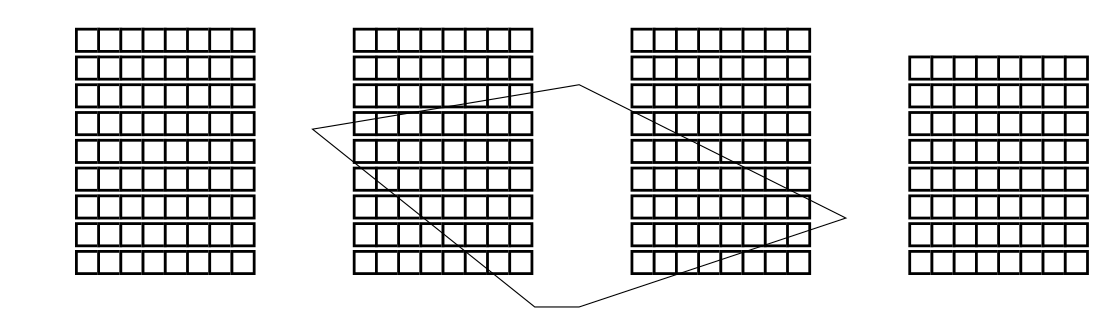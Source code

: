 <?xml version="1.0"?>
<!DOCTYPE ipe SYSTEM "ipe.dtd">
<ipe version="70005" creator="Ipe 7.1.4">
<info created="D:20160408171932" modified="D:20160408171932"/>
<ipestyle>
<opacity name="10%" value="0.1"/>
<opacity name="20%" value="0.2"/>
<opacity name="30%" value="0.3"/>
<opacity name="40%" value="0.4"/>
<opacity name="50%" value="0.5"/>
<opacity name="60%" value="0.6"/>
<opacity name="70%" value="0.7"/>
<opacity name="80%" value="0.8"/>
<opacity name="90%" value="0.9"/>
<layout paper="400 110" origin="0 0" frame="400 110" crop="no"/>
<pathstyle cap="0" join="0" fillrule="wind"/>
</ipestyle>
<page>
<layer name="beta"/>
<layer name="alpha"/>
<view layers="beta alpha" active="beta"/>
<view layers="beta alpha" active="beta"/>
<group layer="alpha" matrix="1 0 0 -1 0 110">
<path stroke="1" fill="1" pen="1">
0 0 m
400 0 l
400 110 l
0 110 l
h
</path>
<path stroke="1" fill="1" pen="1">
27 10 m
35 10 l
35 18 l
27 18 l
h
</path>
<path stroke="0" pen="1">
27 10 m
35 10 l
35 18 l
27 18 l
h
</path>
<path stroke="1" fill="1" pen="1">
35 10 m
43 10 l
43 18 l
35 18 l
h
</path>
<path stroke="0" pen="1">
35 10 m
43 10 l
43 18 l
35 18 l
h
</path>
<path stroke="1" fill="1" pen="1">
43 10 m
51 10 l
51 18 l
43 18 l
h
</path>
<path stroke="0" pen="1">
43 10 m
51 10 l
51 18 l
43 18 l
h
</path>
<path stroke="1" fill="1" pen="1">
51 10 m
59 10 l
59 18 l
51 18 l
h
</path>
<path stroke="0" pen="1">
51 10 m
59 10 l
59 18 l
51 18 l
h
</path>
<path stroke="1" fill="1" pen="1">
59 10 m
67 10 l
67 18 l
59 18 l
h
</path>
<path stroke="0" pen="1">
59 10 m
67 10 l
67 18 l
59 18 l
h
</path>
<path stroke="1" fill="1" pen="1">
67 10 m
75 10 l
75 18 l
67 18 l
h
</path>
<path stroke="0" pen="1">
67 10 m
75 10 l
75 18 l
67 18 l
h
</path>
<path stroke="1" fill="1" pen="1">
75 10 m
83 10 l
83 18 l
75 18 l
h
</path>
<path stroke="0" pen="1">
75 10 m
83 10 l
83 18 l
75 18 l
h
</path>
<path stroke="1" fill="1" pen="1">
83 10 m
91 10 l
91 18 l
83 18 l
h
</path>
<path stroke="0" pen="1">
83 10 m
91 10 l
91 18 l
83 18 l
h
</path>
<path stroke="1" fill="1" pen="1">
127 10 m
135 10 l
135 18 l
127 18 l
h
</path>
<path stroke="0" pen="1">
127 10 m
135 10 l
135 18 l
127 18 l
h
</path>
<path stroke="1" fill="1" pen="1">
135 10 m
143 10 l
143 18 l
135 18 l
h
</path>
<path stroke="0" pen="1">
135 10 m
143 10 l
143 18 l
135 18 l
h
</path>
<path stroke="1" fill="1" pen="1">
143 10 m
151 10 l
151 18 l
143 18 l
h
</path>
<path stroke="0" pen="1">
143 10 m
151 10 l
151 18 l
143 18 l
h
</path>
<path stroke="1" fill="1" pen="1">
151 10 m
159 10 l
159 18 l
151 18 l
h
</path>
<path stroke="0" pen="1">
151 10 m
159 10 l
159 18 l
151 18 l
h
</path>
<path stroke="1" fill="1" pen="1">
159 10 m
167 10 l
167 18 l
159 18 l
h
</path>
<path stroke="0" pen="1">
159 10 m
167 10 l
167 18 l
159 18 l
h
</path>
<path stroke="1" fill="1" pen="1">
167 10 m
175 10 l
175 18 l
167 18 l
h
</path>
<path stroke="0" pen="1">
167 10 m
175 10 l
175 18 l
167 18 l
h
</path>
<path stroke="1" fill="1" pen="1">
175 10 m
183 10 l
183 18 l
175 18 l
h
</path>
<path stroke="0" pen="1">
175 10 m
183 10 l
183 18 l
175 18 l
h
</path>
<path stroke="1" fill="1" pen="1">
183 10 m
191 10 l
191 18 l
183 18 l
h
</path>
<path stroke="0" pen="1">
183 10 m
191 10 l
191 18 l
183 18 l
h
</path>
<path stroke="1" fill="1" pen="1">
227 10 m
235 10 l
235 18 l
227 18 l
h
</path>
<path stroke="0" pen="1">
227 10 m
235 10 l
235 18 l
227 18 l
h
</path>
<path stroke="1" fill="1" pen="1">
235 10 m
243 10 l
243 18 l
235 18 l
h
</path>
<path stroke="0" pen="1">
235 10 m
243 10 l
243 18 l
235 18 l
h
</path>
<path stroke="1" fill="1" pen="1">
243 10 m
251 10 l
251 18 l
243 18 l
h
</path>
<path stroke="0" pen="1">
243 10 m
251 10 l
251 18 l
243 18 l
h
</path>
<path stroke="1" fill="1" pen="1">
251 10 m
259 10 l
259 18 l
251 18 l
h
</path>
<path stroke="0" pen="1">
251 10 m
259 10 l
259 18 l
251 18 l
h
</path>
<path stroke="1" fill="1" pen="1">
259 10 m
267 10 l
267 18 l
259 18 l
h
</path>
<path stroke="0" pen="1">
259 10 m
267 10 l
267 18 l
259 18 l
h
</path>
<path stroke="1" fill="1" pen="1">
267 10 m
275 10 l
275 18 l
267 18 l
h
</path>
<path stroke="0" pen="1">
267 10 m
275 10 l
275 18 l
267 18 l
h
</path>
<path stroke="1" fill="1" pen="1">
275 10 m
283 10 l
283 18 l
275 18 l
h
</path>
<path stroke="0" pen="1">
275 10 m
283 10 l
283 18 l
275 18 l
h
</path>
<path stroke="1" fill="1" pen="1">
283 10 m
291 10 l
291 18 l
283 18 l
h
</path>
<path stroke="0" pen="1">
283 10 m
291 10 l
291 18 l
283 18 l
h
</path>
<path stroke="1" fill="1" pen="1">
27 20 m
35 20 l
35 28 l
27 28 l
h
</path>
<path stroke="0" pen="1">
27 20 m
35 20 l
35 28 l
27 28 l
h
</path>
<path stroke="1" fill="1" pen="1">
35 20 m
43 20 l
43 28 l
35 28 l
h
</path>
<path stroke="0" pen="1">
35 20 m
43 20 l
43 28 l
35 28 l
h
</path>
<path stroke="1" fill="1" pen="1">
43 20 m
51 20 l
51 28 l
43 28 l
h
</path>
<path stroke="0" pen="1">
43 20 m
51 20 l
51 28 l
43 28 l
h
</path>
<path stroke="1" fill="1" pen="1">
51 20 m
59 20 l
59 28 l
51 28 l
h
</path>
<path stroke="0" pen="1">
51 20 m
59 20 l
59 28 l
51 28 l
h
</path>
<path stroke="1" fill="1" pen="1">
59 20 m
67 20 l
67 28 l
59 28 l
h
</path>
<path stroke="0" pen="1">
59 20 m
67 20 l
67 28 l
59 28 l
h
</path>
<path stroke="1" fill="1" pen="1">
67 20 m
75 20 l
75 28 l
67 28 l
h
</path>
<path stroke="0" pen="1">
67 20 m
75 20 l
75 28 l
67 28 l
h
</path>
<path stroke="1" fill="1" pen="1">
75 20 m
83 20 l
83 28 l
75 28 l
h
</path>
<path stroke="0" pen="1">
75 20 m
83 20 l
83 28 l
75 28 l
h
</path>
<path stroke="1" fill="1" pen="1">
83 20 m
91 20 l
91 28 l
83 28 l
h
</path>
<path stroke="0" pen="1">
83 20 m
91 20 l
91 28 l
83 28 l
h
</path>
<path stroke="1" fill="1" pen="1">
27 30 m
35 30 l
35 38 l
27 38 l
h
</path>
<path stroke="0" pen="1">
27 30 m
35 30 l
35 38 l
27 38 l
h
</path>
<path stroke="1" fill="1" pen="1">
35 30 m
43 30 l
43 38 l
35 38 l
h
</path>
<path stroke="0" pen="1">
35 30 m
43 30 l
43 38 l
35 38 l
h
</path>
<path stroke="1" fill="1" pen="1">
43 30 m
51 30 l
51 38 l
43 38 l
h
</path>
<path stroke="0" pen="1">
43 30 m
51 30 l
51 38 l
43 38 l
h
</path>
<path stroke="1" fill="1" pen="1">
51 30 m
59 30 l
59 38 l
51 38 l
h
</path>
<path stroke="0" pen="1">
51 30 m
59 30 l
59 38 l
51 38 l
h
</path>
<path stroke="1" fill="1" pen="1">
59 30 m
67 30 l
67 38 l
59 38 l
h
</path>
<path stroke="0" pen="1">
59 30 m
67 30 l
67 38 l
59 38 l
h
</path>
<path stroke="1" fill="1" pen="1">
67 30 m
75 30 l
75 38 l
67 38 l
h
</path>
<path stroke="0" pen="1">
67 30 m
75 30 l
75 38 l
67 38 l
h
</path>
<path stroke="1" fill="1" pen="1">
75 30 m
83 30 l
83 38 l
75 38 l
h
</path>
<path stroke="0" pen="1">
75 30 m
83 30 l
83 38 l
75 38 l
h
</path>
<path stroke="1" fill="1" pen="1">
83 30 m
91 30 l
91 38 l
83 38 l
h
</path>
<path stroke="0" pen="1">
83 30 m
91 30 l
91 38 l
83 38 l
h
</path>
<path stroke="1" fill="1" pen="1">
27 40 m
35 40 l
35 48 l
27 48 l
h
</path>
<path stroke="0" pen="1">
27 40 m
35 40 l
35 48 l
27 48 l
h
</path>
<path stroke="1" fill="1" pen="1">
35 40 m
43 40 l
43 48 l
35 48 l
h
</path>
<path stroke="0" pen="1">
35 40 m
43 40 l
43 48 l
35 48 l
h
</path>
<path stroke="1" fill="1" pen="1">
43 40 m
51 40 l
51 48 l
43 48 l
h
</path>
<path stroke="0" pen="1">
43 40 m
51 40 l
51 48 l
43 48 l
h
</path>
<path stroke="1" fill="1" pen="1">
51 40 m
59 40 l
59 48 l
51 48 l
h
</path>
<path stroke="0" pen="1">
51 40 m
59 40 l
59 48 l
51 48 l
h
</path>
<path stroke="1" fill="1" pen="1">
59 40 m
67 40 l
67 48 l
59 48 l
h
</path>
<path stroke="0" pen="1">
59 40 m
67 40 l
67 48 l
59 48 l
h
</path>
<path stroke="1" fill="1" pen="1">
67 40 m
75 40 l
75 48 l
67 48 l
h
</path>
<path stroke="0" pen="1">
67 40 m
75 40 l
75 48 l
67 48 l
h
</path>
<path stroke="1" fill="1" pen="1">
75 40 m
83 40 l
83 48 l
75 48 l
h
</path>
<path stroke="0" pen="1">
75 40 m
83 40 l
83 48 l
75 48 l
h
</path>
<path stroke="1" fill="1" pen="1">
83 40 m
91 40 l
91 48 l
83 48 l
h
</path>
<path stroke="0" pen="1">
83 40 m
91 40 l
91 48 l
83 48 l
h
</path>
<path stroke="1" fill="1" pen="1">
27 50 m
35 50 l
35 58 l
27 58 l
h
</path>
<path stroke="0" pen="1">
27 50 m
35 50 l
35 58 l
27 58 l
h
</path>
<path stroke="1" fill="1" pen="1">
35 50 m
43 50 l
43 58 l
35 58 l
h
</path>
<path stroke="0" pen="1">
35 50 m
43 50 l
43 58 l
35 58 l
h
</path>
<path stroke="1" fill="1" pen="1">
43 50 m
51 50 l
51 58 l
43 58 l
h
</path>
<path stroke="0" pen="1">
43 50 m
51 50 l
51 58 l
43 58 l
h
</path>
<path stroke="1" fill="1" pen="1">
51 50 m
59 50 l
59 58 l
51 58 l
h
</path>
<path stroke="0" pen="1">
51 50 m
59 50 l
59 58 l
51 58 l
h
</path>
<path stroke="1" fill="1" pen="1">
59 50 m
67 50 l
67 58 l
59 58 l
h
</path>
<path stroke="0" pen="1">
59 50 m
67 50 l
67 58 l
59 58 l
h
</path>
<path stroke="1" fill="1" pen="1">
67 50 m
75 50 l
75 58 l
67 58 l
h
</path>
<path stroke="0" pen="1">
67 50 m
75 50 l
75 58 l
67 58 l
h
</path>
<path stroke="1" fill="1" pen="1">
75 50 m
83 50 l
83 58 l
75 58 l
h
</path>
<path stroke="0" pen="1">
75 50 m
83 50 l
83 58 l
75 58 l
h
</path>
<path stroke="1" fill="1" pen="1">
83 50 m
91 50 l
91 58 l
83 58 l
h
</path>
<path stroke="0" pen="1">
83 50 m
91 50 l
91 58 l
83 58 l
h
</path>
<path stroke="1" fill="1" pen="1">
27 60 m
35 60 l
35 68 l
27 68 l
h
</path>
<path stroke="0" pen="1">
27 60 m
35 60 l
35 68 l
27 68 l
h
</path>
<path stroke="1" fill="1" pen="1">
35 60 m
43 60 l
43 68 l
35 68 l
h
</path>
<path stroke="0" pen="1">
35 60 m
43 60 l
43 68 l
35 68 l
h
</path>
<path stroke="1" fill="1" pen="1">
43 60 m
51 60 l
51 68 l
43 68 l
h
</path>
<path stroke="0" pen="1">
43 60 m
51 60 l
51 68 l
43 68 l
h
</path>
<path stroke="1" fill="1" pen="1">
51 60 m
59 60 l
59 68 l
51 68 l
h
</path>
<path stroke="0" pen="1">
51 60 m
59 60 l
59 68 l
51 68 l
h
</path>
<path stroke="1" fill="1" pen="1">
59 60 m
67 60 l
67 68 l
59 68 l
h
</path>
<path stroke="0" pen="1">
59 60 m
67 60 l
67 68 l
59 68 l
h
</path>
<path stroke="1" fill="1" pen="1">
67 60 m
75 60 l
75 68 l
67 68 l
h
</path>
<path stroke="0" pen="1">
67 60 m
75 60 l
75 68 l
67 68 l
h
</path>
<path stroke="1" fill="1" pen="1">
75 60 m
83 60 l
83 68 l
75 68 l
h
</path>
<path stroke="0" pen="1">
75 60 m
83 60 l
83 68 l
75 68 l
h
</path>
<path stroke="1" fill="1" pen="1">
83 60 m
91 60 l
91 68 l
83 68 l
h
</path>
<path stroke="0" pen="1">
83 60 m
91 60 l
91 68 l
83 68 l
h
</path>
<path stroke="1" fill="1" pen="1">
27 70 m
35 70 l
35 78 l
27 78 l
h
</path>
<path stroke="0" pen="1">
27 70 m
35 70 l
35 78 l
27 78 l
h
</path>
<path stroke="1" fill="1" pen="1">
35 70 m
43 70 l
43 78 l
35 78 l
h
</path>
<path stroke="0" pen="1">
35 70 m
43 70 l
43 78 l
35 78 l
h
</path>
<path stroke="1" fill="1" pen="1">
43 70 m
51 70 l
51 78 l
43 78 l
h
</path>
<path stroke="0" pen="1">
43 70 m
51 70 l
51 78 l
43 78 l
h
</path>
<path stroke="1" fill="1" pen="1">
51 70 m
59 70 l
59 78 l
51 78 l
h
</path>
<path stroke="0" pen="1">
51 70 m
59 70 l
59 78 l
51 78 l
h
</path>
<path stroke="1" fill="1" pen="1">
59 70 m
67 70 l
67 78 l
59 78 l
h
</path>
<path stroke="0" pen="1">
59 70 m
67 70 l
67 78 l
59 78 l
h
</path>
<path stroke="1" fill="1" pen="1">
67 70 m
75 70 l
75 78 l
67 78 l
h
</path>
<path stroke="0" pen="1">
67 70 m
75 70 l
75 78 l
67 78 l
h
</path>
<path stroke="1" fill="1" pen="1">
75 70 m
83 70 l
83 78 l
75 78 l
h
</path>
<path stroke="0" pen="1">
75 70 m
83 70 l
83 78 l
75 78 l
h
</path>
<path stroke="1" fill="1" pen="1">
83 70 m
91 70 l
91 78 l
83 78 l
h
</path>
<path stroke="0" pen="1">
83 70 m
91 70 l
91 78 l
83 78 l
h
</path>
<path stroke="1" fill="1" pen="1">
27 80 m
35 80 l
35 88 l
27 88 l
h
</path>
<path stroke="0" pen="1">
27 80 m
35 80 l
35 88 l
27 88 l
h
</path>
<path stroke="1" fill="1" pen="1">
35 80 m
43 80 l
43 88 l
35 88 l
h
</path>
<path stroke="0" pen="1">
35 80 m
43 80 l
43 88 l
35 88 l
h
</path>
<path stroke="1" fill="1" pen="1">
43 80 m
51 80 l
51 88 l
43 88 l
h
</path>
<path stroke="0" pen="1">
43 80 m
51 80 l
51 88 l
43 88 l
h
</path>
<path stroke="1" fill="1" pen="1">
51 80 m
59 80 l
59 88 l
51 88 l
h
</path>
<path stroke="0" pen="1">
51 80 m
59 80 l
59 88 l
51 88 l
h
</path>
<path stroke="1" fill="1" pen="1">
59 80 m
67 80 l
67 88 l
59 88 l
h
</path>
<path stroke="0" pen="1">
59 80 m
67 80 l
67 88 l
59 88 l
h
</path>
<path stroke="1" fill="1" pen="1">
67 80 m
75 80 l
75 88 l
67 88 l
h
</path>
<path stroke="0" pen="1">
67 80 m
75 80 l
75 88 l
67 88 l
h
</path>
<path stroke="1" fill="1" pen="1">
75 80 m
83 80 l
83 88 l
75 88 l
h
</path>
<path stroke="0" pen="1">
75 80 m
83 80 l
83 88 l
75 88 l
h
</path>
<path stroke="1" fill="1" pen="1">
83 80 m
91 80 l
91 88 l
83 88 l
h
</path>
<path stroke="0" pen="1">
83 80 m
91 80 l
91 88 l
83 88 l
h
</path>
<path stroke="1" fill="1" pen="1">
27 90 m
35 90 l
35 98 l
27 98 l
h
</path>
<path stroke="0" pen="1">
27 90 m
35 90 l
35 98 l
27 98 l
h
</path>
<path stroke="1" fill="1" pen="1">
35 90 m
43 90 l
43 98 l
35 98 l
h
</path>
<path stroke="0" pen="1">
35 90 m
43 90 l
43 98 l
35 98 l
h
</path>
<path stroke="1" fill="1" pen="1">
43 90 m
51 90 l
51 98 l
43 98 l
h
</path>
<path stroke="0" pen="1">
43 90 m
51 90 l
51 98 l
43 98 l
h
</path>
<path stroke="1" fill="1" pen="1">
51 90 m
59 90 l
59 98 l
51 98 l
h
</path>
<path stroke="0" pen="1">
51 90 m
59 90 l
59 98 l
51 98 l
h
</path>
<path stroke="1" fill="1" pen="1">
59 90 m
67 90 l
67 98 l
59 98 l
h
</path>
<path stroke="0" pen="1">
59 90 m
67 90 l
67 98 l
59 98 l
h
</path>
<path stroke="1" fill="1" pen="1">
67 90 m
75 90 l
75 98 l
67 98 l
h
</path>
<path stroke="0" pen="1">
67 90 m
75 90 l
75 98 l
67 98 l
h
</path>
<path stroke="1" fill="1" pen="1">
75 90 m
83 90 l
83 98 l
75 98 l
h
</path>
<path stroke="0" pen="1">
75 90 m
83 90 l
83 98 l
75 98 l
h
</path>
<path stroke="1" fill="1" pen="1">
83 90 m
91 90 l
91 98 l
83 98 l
h
</path>
<path stroke="0" pen="1">
83 90 m
91 90 l
91 98 l
83 98 l
h
</path>
<path stroke="1" fill="1" pen="1">
127 20 m
135 20 l
135 28 l
127 28 l
h
</path>
<path stroke="0" pen="1">
127 20 m
135 20 l
135 28 l
127 28 l
h
</path>
<path stroke="1" fill="1" pen="1">
135 20 m
143 20 l
143 28 l
135 28 l
h
</path>
<path stroke="0" pen="1">
135 20 m
143 20 l
143 28 l
135 28 l
h
</path>
<path stroke="1" fill="1" pen="1">
143 20 m
151 20 l
151 28 l
143 28 l
h
</path>
<path stroke="0" pen="1">
143 20 m
151 20 l
151 28 l
143 28 l
h
</path>
<path stroke="1" fill="1" pen="1">
151 20 m
159 20 l
159 28 l
151 28 l
h
</path>
<path stroke="0" pen="1">
151 20 m
159 20 l
159 28 l
151 28 l
h
</path>
<path stroke="1" fill="1" pen="1">
159 20 m
167 20 l
167 28 l
159 28 l
h
</path>
<path stroke="0" pen="1">
159 20 m
167 20 l
167 28 l
159 28 l
h
</path>
<path stroke="1" fill="1" pen="1">
167 20 m
175 20 l
175 28 l
167 28 l
h
</path>
<path stroke="0" pen="1">
167 20 m
175 20 l
175 28 l
167 28 l
h
</path>
<path stroke="1" fill="1" pen="1">
175 20 m
183 20 l
183 28 l
175 28 l
h
</path>
<path stroke="0" pen="1">
175 20 m
183 20 l
183 28 l
175 28 l
h
</path>
<path stroke="1" fill="1" pen="1">
183 20 m
191 20 l
191 28 l
183 28 l
h
</path>
<path stroke="0" pen="1">
183 20 m
191 20 l
191 28 l
183 28 l
h
</path>
<path stroke="1" fill="1" pen="1">
127 30 m
135 30 l
135 38 l
127 38 l
h
</path>
<path stroke="0" pen="1">
127 30 m
135 30 l
135 38 l
127 38 l
h
</path>
<path stroke="1" fill="1" pen="1">
135 30 m
143 30 l
143 38 l
135 38 l
h
</path>
<path stroke="0" pen="1">
135 30 m
143 30 l
143 38 l
135 38 l
h
</path>
<path stroke="1" fill="1" pen="1">
143 30 m
151 30 l
151 38 l
143 38 l
h
</path>
<path stroke="0" pen="1">
143 30 m
151 30 l
151 38 l
143 38 l
h
</path>
<path stroke="1" fill="1" pen="1">
151 30 m
159 30 l
159 38 l
151 38 l
h
</path>
<path stroke="0" pen="1">
151 30 m
159 30 l
159 38 l
151 38 l
h
</path>
<path stroke="1" fill="1" pen="1">
159 30 m
167 30 l
167 38 l
159 38 l
h
</path>
<path stroke="0" pen="1">
159 30 m
167 30 l
167 38 l
159 38 l
h
</path>
<path stroke="1" fill="1" pen="1">
167 30 m
175 30 l
175 38 l
167 38 l
h
</path>
<path stroke="0" pen="1">
167 30 m
175 30 l
175 38 l
167 38 l
h
</path>
<path stroke="1" fill="1" pen="1">
175 30 m
183 30 l
183 38 l
175 38 l
h
</path>
<path stroke="0" pen="1">
175 30 m
183 30 l
183 38 l
175 38 l
h
</path>
<path stroke="1" fill="1" pen="1">
183 30 m
191 30 l
191 38 l
183 38 l
h
</path>
<path stroke="0" pen="1">
183 30 m
191 30 l
191 38 l
183 38 l
h
</path>
<path stroke="1" fill="1" pen="1">
127 40 m
135 40 l
135 48 l
127 48 l
h
</path>
<path stroke="0" pen="1">
127 40 m
135 40 l
135 48 l
127 48 l
h
</path>
<path stroke="1" fill="1" pen="1">
135 40 m
143 40 l
143 48 l
135 48 l
h
</path>
<path stroke="0" pen="1">
135 40 m
143 40 l
143 48 l
135 48 l
h
</path>
<path stroke="1" fill="1" pen="1">
143 40 m
151 40 l
151 48 l
143 48 l
h
</path>
<path stroke="0" pen="1">
143 40 m
151 40 l
151 48 l
143 48 l
h
</path>
<path stroke="1" fill="1" pen="1">
151 40 m
159 40 l
159 48 l
151 48 l
h
</path>
<path stroke="0" pen="1">
151 40 m
159 40 l
159 48 l
151 48 l
h
</path>
<path stroke="1" fill="1" pen="1">
159 40 m
167 40 l
167 48 l
159 48 l
h
</path>
<path stroke="0" pen="1">
159 40 m
167 40 l
167 48 l
159 48 l
h
</path>
<path stroke="1" fill="1" pen="1">
167 40 m
175 40 l
175 48 l
167 48 l
h
</path>
<path stroke="0" pen="1">
167 40 m
175 40 l
175 48 l
167 48 l
h
</path>
<path stroke="1" fill="1" pen="1">
175 40 m
183 40 l
183 48 l
175 48 l
h
</path>
<path stroke="0" pen="1">
175 40 m
183 40 l
183 48 l
175 48 l
h
</path>
<path stroke="1" fill="1" pen="1">
183 40 m
191 40 l
191 48 l
183 48 l
h
</path>
<path stroke="0" pen="1">
183 40 m
191 40 l
191 48 l
183 48 l
h
</path>
<path stroke="1" fill="1" pen="1">
127 50 m
135 50 l
135 58 l
127 58 l
h
</path>
<path stroke="0" pen="1">
127 50 m
135 50 l
135 58 l
127 58 l
h
</path>
<path stroke="1" fill="1" pen="1">
135 50 m
143 50 l
143 58 l
135 58 l
h
</path>
<path stroke="0" pen="1">
135 50 m
143 50 l
143 58 l
135 58 l
h
</path>
<path stroke="1" fill="1" pen="1">
143 50 m
151 50 l
151 58 l
143 58 l
h
</path>
<path stroke="0" pen="1">
143 50 m
151 50 l
151 58 l
143 58 l
h
</path>
<path stroke="1" fill="1" pen="1">
151 50 m
159 50 l
159 58 l
151 58 l
h
</path>
<path stroke="0" pen="1">
151 50 m
159 50 l
159 58 l
151 58 l
h
</path>
<path stroke="1" fill="1" pen="1">
159 50 m
167 50 l
167 58 l
159 58 l
h
</path>
<path stroke="0" pen="1">
159 50 m
167 50 l
167 58 l
159 58 l
h
</path>
<path stroke="1" fill="1" pen="1">
167 50 m
175 50 l
175 58 l
167 58 l
h
</path>
<path stroke="0" pen="1">
167 50 m
175 50 l
175 58 l
167 58 l
h
</path>
<path stroke="1" fill="1" pen="1">
175 50 m
183 50 l
183 58 l
175 58 l
h
</path>
<path stroke="0" pen="1">
175 50 m
183 50 l
183 58 l
175 58 l
h
</path>
<path stroke="1" fill="1" pen="1">
183 50 m
191 50 l
191 58 l
183 58 l
h
</path>
<path stroke="0" pen="1">
183 50 m
191 50 l
191 58 l
183 58 l
h
</path>
<path stroke="1" fill="1" pen="1">
127 60 m
135 60 l
135 68 l
127 68 l
h
</path>
<path stroke="0" pen="1">
127 60 m
135 60 l
135 68 l
127 68 l
h
</path>
<path stroke="1" fill="1" pen="1">
135 60 m
143 60 l
143 68 l
135 68 l
h
</path>
<path stroke="0" pen="1">
135 60 m
143 60 l
143 68 l
135 68 l
h
</path>
<path stroke="1" fill="1" pen="1">
143 60 m
151 60 l
151 68 l
143 68 l
h
</path>
<path stroke="0" pen="1">
143 60 m
151 60 l
151 68 l
143 68 l
h
</path>
<path stroke="1" fill="1" pen="1">
151 60 m
159 60 l
159 68 l
151 68 l
h
</path>
<path stroke="0" pen="1">
151 60 m
159 60 l
159 68 l
151 68 l
h
</path>
<path stroke="1" fill="1" pen="1">
159 60 m
167 60 l
167 68 l
159 68 l
h
</path>
<path stroke="0" pen="1">
159 60 m
167 60 l
167 68 l
159 68 l
h
</path>
<path stroke="1" fill="1" pen="1">
167 60 m
175 60 l
175 68 l
167 68 l
h
</path>
<path stroke="0" pen="1">
167 60 m
175 60 l
175 68 l
167 68 l
h
</path>
<path stroke="1" fill="1" pen="1">
175 60 m
183 60 l
183 68 l
175 68 l
h
</path>
<path stroke="0" pen="1">
175 60 m
183 60 l
183 68 l
175 68 l
h
</path>
<path stroke="1" fill="1" pen="1">
183 60 m
191 60 l
191 68 l
183 68 l
h
</path>
<path stroke="0" pen="1">
183 60 m
191 60 l
191 68 l
183 68 l
h
</path>
<path stroke="1" fill="1" pen="1">
127 70 m
135 70 l
135 78 l
127 78 l
h
</path>
<path stroke="0" pen="1">
127 70 m
135 70 l
135 78 l
127 78 l
h
</path>
<path stroke="1" fill="1" pen="1">
135 70 m
143 70 l
143 78 l
135 78 l
h
</path>
<path stroke="0" pen="1">
135 70 m
143 70 l
143 78 l
135 78 l
h
</path>
<path stroke="1" fill="1" pen="1">
143 70 m
151 70 l
151 78 l
143 78 l
h
</path>
<path stroke="0" pen="1">
143 70 m
151 70 l
151 78 l
143 78 l
h
</path>
<path stroke="1" fill="1" pen="1">
151 70 m
159 70 l
159 78 l
151 78 l
h
</path>
<path stroke="0" pen="1">
151 70 m
159 70 l
159 78 l
151 78 l
h
</path>
<path stroke="1" fill="1" pen="1">
159 70 m
167 70 l
167 78 l
159 78 l
h
</path>
<path stroke="0" pen="1">
159 70 m
167 70 l
167 78 l
159 78 l
h
</path>
<path stroke="1" fill="1" pen="1">
167 70 m
175 70 l
175 78 l
167 78 l
h
</path>
<path stroke="0" pen="1">
167 70 m
175 70 l
175 78 l
167 78 l
h
</path>
<path stroke="1" fill="1" pen="1">
175 70 m
183 70 l
183 78 l
175 78 l
h
</path>
<path stroke="0" pen="1">
175 70 m
183 70 l
183 78 l
175 78 l
h
</path>
<path stroke="1" fill="1" pen="1">
183 70 m
191 70 l
191 78 l
183 78 l
h
</path>
<path stroke="0" pen="1">
183 70 m
191 70 l
191 78 l
183 78 l
h
</path>
<path stroke="1" fill="1" pen="1">
127 80 m
135 80 l
135 88 l
127 88 l
h
</path>
<path stroke="0" pen="1">
127 80 m
135 80 l
135 88 l
127 88 l
h
</path>
<path stroke="1" fill="1" pen="1">
135 80 m
143 80 l
143 88 l
135 88 l
h
</path>
<path stroke="0" pen="1">
135 80 m
143 80 l
143 88 l
135 88 l
h
</path>
<path stroke="1" fill="1" pen="1">
143 80 m
151 80 l
151 88 l
143 88 l
h
</path>
<path stroke="0" pen="1">
143 80 m
151 80 l
151 88 l
143 88 l
h
</path>
<path stroke="1" fill="1" pen="1">
151 80 m
159 80 l
159 88 l
151 88 l
h
</path>
<path stroke="0" pen="1">
151 80 m
159 80 l
159 88 l
151 88 l
h
</path>
<path stroke="1" fill="1" pen="1">
159 80 m
167 80 l
167 88 l
159 88 l
h
</path>
<path stroke="0" pen="1">
159 80 m
167 80 l
167 88 l
159 88 l
h
</path>
<path stroke="1" fill="1" pen="1">
167 80 m
175 80 l
175 88 l
167 88 l
h
</path>
<path stroke="0" pen="1">
167 80 m
175 80 l
175 88 l
167 88 l
h
</path>
<path stroke="1" fill="1" pen="1">
175 80 m
183 80 l
183 88 l
175 88 l
h
</path>
<path stroke="0" pen="1">
175 80 m
183 80 l
183 88 l
175 88 l
h
</path>
<path stroke="1" fill="1" pen="1">
183 80 m
191 80 l
191 88 l
183 88 l
h
</path>
<path stroke="0" pen="1">
183 80 m
191 80 l
191 88 l
183 88 l
h
</path>
<path stroke="1" fill="1" pen="1">
127 90 m
135 90 l
135 98 l
127 98 l
h
</path>
<path stroke="0" pen="1">
127 90 m
135 90 l
135 98 l
127 98 l
h
</path>
<path stroke="1" fill="1" pen="1">
135 90 m
143 90 l
143 98 l
135 98 l
h
</path>
<path stroke="0" pen="1">
135 90 m
143 90 l
143 98 l
135 98 l
h
</path>
<path stroke="1" fill="1" pen="1">
143 90 m
151 90 l
151 98 l
143 98 l
h
</path>
<path stroke="0" pen="1">
143 90 m
151 90 l
151 98 l
143 98 l
h
</path>
<path stroke="1" fill="1" pen="1">
151 90 m
159 90 l
159 98 l
151 98 l
h
</path>
<path stroke="0" pen="1">
151 90 m
159 90 l
159 98 l
151 98 l
h
</path>
<path stroke="1" fill="1" pen="1">
159 90 m
167 90 l
167 98 l
159 98 l
h
</path>
<path stroke="0" pen="1">
159 90 m
167 90 l
167 98 l
159 98 l
h
</path>
<path stroke="1" fill="1" pen="1">
167 90 m
175 90 l
175 98 l
167 98 l
h
</path>
<path stroke="0" pen="1">
167 90 m
175 90 l
175 98 l
167 98 l
h
</path>
<path stroke="1" fill="1" pen="1">
175 90 m
183 90 l
183 98 l
175 98 l
h
</path>
<path stroke="0" pen="1">
175 90 m
183 90 l
183 98 l
175 98 l
h
</path>
<path stroke="1" fill="1" pen="1">
183 90 m
191 90 l
191 98 l
183 98 l
h
</path>
<path stroke="0" pen="1">
183 90 m
191 90 l
191 98 l
183 98 l
h
</path>
<path stroke="1" fill="1" pen="1">
227 20 m
235 20 l
235 28 l
227 28 l
h
</path>
<path stroke="0" pen="1">
227 20 m
235 20 l
235 28 l
227 28 l
h
</path>
<path stroke="1" fill="1" pen="1">
235 20 m
243 20 l
243 28 l
235 28 l
h
</path>
<path stroke="0" pen="1">
235 20 m
243 20 l
243 28 l
235 28 l
h
</path>
<path stroke="1" fill="1" pen="1">
243 20 m
251 20 l
251 28 l
243 28 l
h
</path>
<path stroke="0" pen="1">
243 20 m
251 20 l
251 28 l
243 28 l
h
</path>
<path stroke="1" fill="1" pen="1">
251 20 m
259 20 l
259 28 l
251 28 l
h
</path>
<path stroke="0" pen="1">
251 20 m
259 20 l
259 28 l
251 28 l
h
</path>
<path stroke="1" fill="1" pen="1">
259 20 m
267 20 l
267 28 l
259 28 l
h
</path>
<path stroke="0" pen="1">
259 20 m
267 20 l
267 28 l
259 28 l
h
</path>
<path stroke="1" fill="1" pen="1">
267 20 m
275 20 l
275 28 l
267 28 l
h
</path>
<path stroke="0" pen="1">
267 20 m
275 20 l
275 28 l
267 28 l
h
</path>
<path stroke="1" fill="1" pen="1">
275 20 m
283 20 l
283 28 l
275 28 l
h
</path>
<path stroke="0" pen="1">
275 20 m
283 20 l
283 28 l
275 28 l
h
</path>
<path stroke="1" fill="1" pen="1">
283 20 m
291 20 l
291 28 l
283 28 l
h
</path>
<path stroke="0" pen="1">
283 20 m
291 20 l
291 28 l
283 28 l
h
</path>
<path stroke="1" fill="1" pen="1">
227 30 m
235 30 l
235 38 l
227 38 l
h
</path>
<path stroke="0" pen="1">
227 30 m
235 30 l
235 38 l
227 38 l
h
</path>
<path stroke="1" fill="1" pen="1">
235 30 m
243 30 l
243 38 l
235 38 l
h
</path>
<path stroke="0" pen="1">
235 30 m
243 30 l
243 38 l
235 38 l
h
</path>
<path stroke="1" fill="1" pen="1">
243 30 m
251 30 l
251 38 l
243 38 l
h
</path>
<path stroke="0" pen="1">
243 30 m
251 30 l
251 38 l
243 38 l
h
</path>
<path stroke="1" fill="1" pen="1">
251 30 m
259 30 l
259 38 l
251 38 l
h
</path>
<path stroke="0" pen="1">
251 30 m
259 30 l
259 38 l
251 38 l
h
</path>
<path stroke="1" fill="1" pen="1">
259 30 m
267 30 l
267 38 l
259 38 l
h
</path>
<path stroke="0" pen="1">
259 30 m
267 30 l
267 38 l
259 38 l
h
</path>
<path stroke="1" fill="1" pen="1">
267 30 m
275 30 l
275 38 l
267 38 l
h
</path>
<path stroke="0" pen="1">
267 30 m
275 30 l
275 38 l
267 38 l
h
</path>
<path stroke="1" fill="1" pen="1">
275 30 m
283 30 l
283 38 l
275 38 l
h
</path>
<path stroke="0" pen="1">
275 30 m
283 30 l
283 38 l
275 38 l
h
</path>
<path stroke="1" fill="1" pen="1">
283 30 m
291 30 l
291 38 l
283 38 l
h
</path>
<path stroke="0" pen="1">
283 30 m
291 30 l
291 38 l
283 38 l
h
</path>
<path stroke="1" fill="1" pen="1">
227 40 m
235 40 l
235 48 l
227 48 l
h
</path>
<path stroke="0" pen="1">
227 40 m
235 40 l
235 48 l
227 48 l
h
</path>
<path stroke="1" fill="1" pen="1">
235 40 m
243 40 l
243 48 l
235 48 l
h
</path>
<path stroke="0" pen="1">
235 40 m
243 40 l
243 48 l
235 48 l
h
</path>
<path stroke="1" fill="1" pen="1">
243 40 m
251 40 l
251 48 l
243 48 l
h
</path>
<path stroke="0" pen="1">
243 40 m
251 40 l
251 48 l
243 48 l
h
</path>
<path stroke="1" fill="1" pen="1">
251 40 m
259 40 l
259 48 l
251 48 l
h
</path>
<path stroke="0" pen="1">
251 40 m
259 40 l
259 48 l
251 48 l
h
</path>
<path stroke="1" fill="1" pen="1">
259 40 m
267 40 l
267 48 l
259 48 l
h
</path>
<path stroke="0" pen="1">
259 40 m
267 40 l
267 48 l
259 48 l
h
</path>
<path stroke="1" fill="1" pen="1">
267 40 m
275 40 l
275 48 l
267 48 l
h
</path>
<path stroke="0" pen="1">
267 40 m
275 40 l
275 48 l
267 48 l
h
</path>
<path stroke="1" fill="1" pen="1">
275 40 m
283 40 l
283 48 l
275 48 l
h
</path>
<path stroke="0" pen="1">
275 40 m
283 40 l
283 48 l
275 48 l
h
</path>
<path stroke="1" fill="1" pen="1">
283 40 m
291 40 l
291 48 l
283 48 l
h
</path>
<path stroke="0" pen="1">
283 40 m
291 40 l
291 48 l
283 48 l
h
</path>
<path stroke="1" fill="1" pen="1">
227 50 m
235 50 l
235 58 l
227 58 l
h
</path>
<path stroke="0" pen="1">
227 50 m
235 50 l
235 58 l
227 58 l
h
</path>
<path stroke="1" fill="1" pen="1">
235 50 m
243 50 l
243 58 l
235 58 l
h
</path>
<path stroke="0" pen="1">
235 50 m
243 50 l
243 58 l
235 58 l
h
</path>
<path stroke="1" fill="1" pen="1">
243 50 m
251 50 l
251 58 l
243 58 l
h
</path>
<path stroke="0" pen="1">
243 50 m
251 50 l
251 58 l
243 58 l
h
</path>
<path stroke="1" fill="1" pen="1">
251 50 m
259 50 l
259 58 l
251 58 l
h
</path>
<path stroke="0" pen="1">
251 50 m
259 50 l
259 58 l
251 58 l
h
</path>
<path stroke="1" fill="1" pen="1">
259 50 m
267 50 l
267 58 l
259 58 l
h
</path>
<path stroke="0" pen="1">
259 50 m
267 50 l
267 58 l
259 58 l
h
</path>
<path stroke="1" fill="1" pen="1">
267 50 m
275 50 l
275 58 l
267 58 l
h
</path>
<path stroke="0" pen="1">
267 50 m
275 50 l
275 58 l
267 58 l
h
</path>
<path stroke="1" fill="1" pen="1">
275 50 m
283 50 l
283 58 l
275 58 l
h
</path>
<path stroke="0" pen="1">
275 50 m
283 50 l
283 58 l
275 58 l
h
</path>
<path stroke="1" fill="1" pen="1">
283 50 m
291 50 l
291 58 l
283 58 l
h
</path>
<path stroke="0" pen="1">
283 50 m
291 50 l
291 58 l
283 58 l
h
</path>
<path stroke="1" fill="1" pen="1">
227 60 m
235 60 l
235 68 l
227 68 l
h
</path>
<path stroke="0" pen="1">
227 60 m
235 60 l
235 68 l
227 68 l
h
</path>
<path stroke="1" fill="1" pen="1">
235 60 m
243 60 l
243 68 l
235 68 l
h
</path>
<path stroke="0" pen="1">
235 60 m
243 60 l
243 68 l
235 68 l
h
</path>
<path stroke="1" fill="1" pen="1">
243 60 m
251 60 l
251 68 l
243 68 l
h
</path>
<path stroke="0" pen="1">
243 60 m
251 60 l
251 68 l
243 68 l
h
</path>
<path stroke="1" fill="1" pen="1">
251 60 m
259 60 l
259 68 l
251 68 l
h
</path>
<path stroke="0" pen="1">
251 60 m
259 60 l
259 68 l
251 68 l
h
</path>
<path stroke="1" fill="1" pen="1">
259 60 m
267 60 l
267 68 l
259 68 l
h
</path>
<path stroke="0" pen="1">
259 60 m
267 60 l
267 68 l
259 68 l
h
</path>
<path stroke="1" fill="1" pen="1">
267 60 m
275 60 l
275 68 l
267 68 l
h
</path>
<path stroke="0" pen="1">
267 60 m
275 60 l
275 68 l
267 68 l
h
</path>
<path stroke="1" fill="1" pen="1">
275 60 m
283 60 l
283 68 l
275 68 l
h
</path>
<path stroke="0" pen="1">
275 60 m
283 60 l
283 68 l
275 68 l
h
</path>
<path stroke="1" fill="1" pen="1">
283 60 m
291 60 l
291 68 l
283 68 l
h
</path>
<path stroke="0" pen="1">
283 60 m
291 60 l
291 68 l
283 68 l
h
</path>
<path stroke="1" fill="1" pen="1">
227 70 m
235 70 l
235 78 l
227 78 l
h
</path>
<path stroke="0" pen="1">
227 70 m
235 70 l
235 78 l
227 78 l
h
</path>
<path stroke="1" fill="1" pen="1">
235 70 m
243 70 l
243 78 l
235 78 l
h
</path>
<path stroke="0" pen="1">
235 70 m
243 70 l
243 78 l
235 78 l
h
</path>
<path stroke="1" fill="1" pen="1">
243 70 m
251 70 l
251 78 l
243 78 l
h
</path>
<path stroke="0" pen="1">
243 70 m
251 70 l
251 78 l
243 78 l
h
</path>
<path stroke="1" fill="1" pen="1">
251 70 m
259 70 l
259 78 l
251 78 l
h
</path>
<path stroke="0" pen="1">
251 70 m
259 70 l
259 78 l
251 78 l
h
</path>
<path stroke="1" fill="1" pen="1">
259 70 m
267 70 l
267 78 l
259 78 l
h
</path>
<path stroke="0" pen="1">
259 70 m
267 70 l
267 78 l
259 78 l
h
</path>
<path stroke="1" fill="1" pen="1">
267 70 m
275 70 l
275 78 l
267 78 l
h
</path>
<path stroke="0" pen="1">
267 70 m
275 70 l
275 78 l
267 78 l
h
</path>
<path stroke="1" fill="1" pen="1">
275 70 m
283 70 l
283 78 l
275 78 l
h
</path>
<path stroke="0" pen="1">
275 70 m
283 70 l
283 78 l
275 78 l
h
</path>
<path stroke="1" fill="1" pen="1">
283 70 m
291 70 l
291 78 l
283 78 l
h
</path>
<path stroke="0" pen="1">
283 70 m
291 70 l
291 78 l
283 78 l
h
</path>
<path stroke="1" fill="1" pen="1">
227 80 m
235 80 l
235 88 l
227 88 l
h
</path>
<path stroke="0" pen="1">
227 80 m
235 80 l
235 88 l
227 88 l
h
</path>
<path stroke="1" fill="1" pen="1">
235 80 m
243 80 l
243 88 l
235 88 l
h
</path>
<path stroke="0" pen="1">
235 80 m
243 80 l
243 88 l
235 88 l
h
</path>
<path stroke="1" fill="1" pen="1">
243 80 m
251 80 l
251 88 l
243 88 l
h
</path>
<path stroke="0" pen="1">
243 80 m
251 80 l
251 88 l
243 88 l
h
</path>
<path stroke="1" fill="1" pen="1">
251 80 m
259 80 l
259 88 l
251 88 l
h
</path>
<path stroke="0" pen="1">
251 80 m
259 80 l
259 88 l
251 88 l
h
</path>
<path stroke="1" fill="1" pen="1">
259 80 m
267 80 l
267 88 l
259 88 l
h
</path>
<path stroke="0" pen="1">
259 80 m
267 80 l
267 88 l
259 88 l
h
</path>
<path stroke="1" fill="1" pen="1">
267 80 m
275 80 l
275 88 l
267 88 l
h
</path>
<path stroke="0" pen="1">
267 80 m
275 80 l
275 88 l
267 88 l
h
</path>
<path stroke="1" fill="1" pen="1">
275 80 m
283 80 l
283 88 l
275 88 l
h
</path>
<path stroke="0" pen="1">
275 80 m
283 80 l
283 88 l
275 88 l
h
</path>
<path stroke="1" fill="1" pen="1">
283 80 m
291 80 l
291 88 l
283 88 l
h
</path>
<path stroke="0" pen="1">
283 80 m
291 80 l
291 88 l
283 88 l
h
</path>
<path stroke="1" fill="1" pen="1">
227 90 m
235 90 l
235 98 l
227 98 l
h
</path>
<path stroke="0" pen="1">
227 90 m
235 90 l
235 98 l
227 98 l
h
</path>
<path stroke="1" fill="1" pen="1">
235 90 m
243 90 l
243 98 l
235 98 l
h
</path>
<path stroke="0" pen="1">
235 90 m
243 90 l
243 98 l
235 98 l
h
</path>
<path stroke="1" fill="1" pen="1">
243 90 m
251 90 l
251 98 l
243 98 l
h
</path>
<path stroke="0" pen="1">
243 90 m
251 90 l
251 98 l
243 98 l
h
</path>
<path stroke="1" fill="1" pen="1">
251 90 m
259 90 l
259 98 l
251 98 l
h
</path>
<path stroke="0" pen="1">
251 90 m
259 90 l
259 98 l
251 98 l
h
</path>
<path stroke="1" fill="1" pen="1">
259 90 m
267 90 l
267 98 l
259 98 l
h
</path>
<path stroke="0" pen="1">
259 90 m
267 90 l
267 98 l
259 98 l
h
</path>
<path stroke="1" fill="1" pen="1">
267 90 m
275 90 l
275 98 l
267 98 l
h
</path>
<path stroke="0" pen="1">
267 90 m
275 90 l
275 98 l
267 98 l
h
</path>
<path stroke="1" fill="1" pen="1">
275 90 m
283 90 l
283 98 l
275 98 l
h
</path>
<path stroke="0" pen="1">
275 90 m
283 90 l
283 98 l
275 98 l
h
</path>
<path stroke="1" fill="1" pen="1">
283 90 m
291 90 l
291 98 l
283 98 l
h
</path>
<path stroke="0" pen="1">
283 90 m
291 90 l
291 98 l
283 98 l
h
</path>
<path stroke="1" fill="1" pen="1">
327 20 m
335 20 l
335 28 l
327 28 l
h
</path>
<path stroke="0" pen="1">
327 20 m
335 20 l
335 28 l
327 28 l
h
</path>
<path stroke="1" fill="1" pen="1">
335 20 m
343 20 l
343 28 l
335 28 l
h
</path>
<path stroke="0" pen="1">
335 20 m
343 20 l
343 28 l
335 28 l
h
</path>
<path stroke="1" fill="1" pen="1">
343 20 m
351 20 l
351 28 l
343 28 l
h
</path>
<path stroke="0" pen="1">
343 20 m
351 20 l
351 28 l
343 28 l
h
</path>
<path stroke="1" fill="1" pen="1">
351 20 m
359 20 l
359 28 l
351 28 l
h
</path>
<path stroke="0" pen="1">
351 20 m
359 20 l
359 28 l
351 28 l
h
</path>
<path stroke="1" fill="1" pen="1">
359 20 m
367 20 l
367 28 l
359 28 l
h
</path>
<path stroke="0" pen="1">
359 20 m
367 20 l
367 28 l
359 28 l
h
</path>
<path stroke="1" fill="1" pen="1">
367 20 m
375 20 l
375 28 l
367 28 l
h
</path>
<path stroke="0" pen="1">
367 20 m
375 20 l
375 28 l
367 28 l
h
</path>
<path stroke="1" fill="1" pen="1">
375 20 m
383 20 l
383 28 l
375 28 l
h
</path>
<path stroke="0" pen="1">
375 20 m
383 20 l
383 28 l
375 28 l
h
</path>
<path stroke="1" fill="1" pen="1">
383 20 m
391 20 l
391 28 l
383 28 l
h
</path>
<path stroke="0" pen="1">
383 20 m
391 20 l
391 28 l
383 28 l
h
</path>
<path stroke="1" fill="1" pen="1">
327 30 m
335 30 l
335 38 l
327 38 l
h
</path>
<path stroke="0" pen="1">
327 30 m
335 30 l
335 38 l
327 38 l
h
</path>
<path stroke="1" fill="1" pen="1">
335 30 m
343 30 l
343 38 l
335 38 l
h
</path>
<path stroke="0" pen="1">
335 30 m
343 30 l
343 38 l
335 38 l
h
</path>
<path stroke="1" fill="1" pen="1">
343 30 m
351 30 l
351 38 l
343 38 l
h
</path>
<path stroke="0" pen="1">
343 30 m
351 30 l
351 38 l
343 38 l
h
</path>
<path stroke="1" fill="1" pen="1">
351 30 m
359 30 l
359 38 l
351 38 l
h
</path>
<path stroke="0" pen="1">
351 30 m
359 30 l
359 38 l
351 38 l
h
</path>
<path stroke="1" fill="1" pen="1">
359 30 m
367 30 l
367 38 l
359 38 l
h
</path>
<path stroke="0" pen="1">
359 30 m
367 30 l
367 38 l
359 38 l
h
</path>
<path stroke="1" fill="1" pen="1">
367 30 m
375 30 l
375 38 l
367 38 l
h
</path>
<path stroke="0" pen="1">
367 30 m
375 30 l
375 38 l
367 38 l
h
</path>
<path stroke="1" fill="1" pen="1">
375 30 m
383 30 l
383 38 l
375 38 l
h
</path>
<path stroke="0" pen="1">
375 30 m
383 30 l
383 38 l
375 38 l
h
</path>
<path stroke="1" fill="1" pen="1">
383 30 m
391 30 l
391 38 l
383 38 l
h
</path>
<path stroke="0" pen="1">
383 30 m
391 30 l
391 38 l
383 38 l
h
</path>
<path stroke="1" fill="1" pen="1">
327 40 m
335 40 l
335 48 l
327 48 l
h
</path>
<path stroke="0" pen="1">
327 40 m
335 40 l
335 48 l
327 48 l
h
</path>
<path stroke="1" fill="1" pen="1">
335 40 m
343 40 l
343 48 l
335 48 l
h
</path>
<path stroke="0" pen="1">
335 40 m
343 40 l
343 48 l
335 48 l
h
</path>
<path stroke="1" fill="1" pen="1">
343 40 m
351 40 l
351 48 l
343 48 l
h
</path>
<path stroke="0" pen="1">
343 40 m
351 40 l
351 48 l
343 48 l
h
</path>
<path stroke="1" fill="1" pen="1">
351 40 m
359 40 l
359 48 l
351 48 l
h
</path>
<path stroke="0" pen="1">
351 40 m
359 40 l
359 48 l
351 48 l
h
</path>
<path stroke="1" fill="1" pen="1">
359 40 m
367 40 l
367 48 l
359 48 l
h
</path>
<path stroke="0" pen="1">
359 40 m
367 40 l
367 48 l
359 48 l
h
</path>
<path stroke="1" fill="1" pen="1">
367 40 m
375 40 l
375 48 l
367 48 l
h
</path>
<path stroke="0" pen="1">
367 40 m
375 40 l
375 48 l
367 48 l
h
</path>
<path stroke="1" fill="1" pen="1">
375 40 m
383 40 l
383 48 l
375 48 l
h
</path>
<path stroke="0" pen="1">
375 40 m
383 40 l
383 48 l
375 48 l
h
</path>
<path stroke="1" fill="1" pen="1">
383 40 m
391 40 l
391 48 l
383 48 l
h
</path>
<path stroke="0" pen="1">
383 40 m
391 40 l
391 48 l
383 48 l
h
</path>
<path stroke="1" fill="1" pen="1">
327 50 m
335 50 l
335 58 l
327 58 l
h
</path>
<path stroke="0" pen="1">
327 50 m
335 50 l
335 58 l
327 58 l
h
</path>
<path stroke="1" fill="1" pen="1">
335 50 m
343 50 l
343 58 l
335 58 l
h
</path>
<path stroke="0" pen="1">
335 50 m
343 50 l
343 58 l
335 58 l
h
</path>
<path stroke="1" fill="1" pen="1">
343 50 m
351 50 l
351 58 l
343 58 l
h
</path>
<path stroke="0" pen="1">
343 50 m
351 50 l
351 58 l
343 58 l
h
</path>
<path stroke="1" fill="1" pen="1">
351 50 m
359 50 l
359 58 l
351 58 l
h
</path>
<path stroke="0" pen="1">
351 50 m
359 50 l
359 58 l
351 58 l
h
</path>
<path stroke="1" fill="1" pen="1">
359 50 m
367 50 l
367 58 l
359 58 l
h
</path>
<path stroke="0" pen="1">
359 50 m
367 50 l
367 58 l
359 58 l
h
</path>
<path stroke="1" fill="1" pen="1">
367 50 m
375 50 l
375 58 l
367 58 l
h
</path>
<path stroke="0" pen="1">
367 50 m
375 50 l
375 58 l
367 58 l
h
</path>
<path stroke="1" fill="1" pen="1">
375 50 m
383 50 l
383 58 l
375 58 l
h
</path>
<path stroke="0" pen="1">
375 50 m
383 50 l
383 58 l
375 58 l
h
</path>
<path stroke="1" fill="1" pen="1">
383 50 m
391 50 l
391 58 l
383 58 l
h
</path>
<path stroke="0" pen="1">
383 50 m
391 50 l
391 58 l
383 58 l
h
</path>
<path stroke="1" fill="1" pen="1">
327 60 m
335 60 l
335 68 l
327 68 l
h
</path>
<path stroke="0" pen="1">
327 60 m
335 60 l
335 68 l
327 68 l
h
</path>
<path stroke="1" fill="1" pen="1">
335 60 m
343 60 l
343 68 l
335 68 l
h
</path>
<path stroke="0" pen="1">
335 60 m
343 60 l
343 68 l
335 68 l
h
</path>
<path stroke="1" fill="1" pen="1">
343 60 m
351 60 l
351 68 l
343 68 l
h
</path>
<path stroke="0" pen="1">
343 60 m
351 60 l
351 68 l
343 68 l
h
</path>
<path stroke="1" fill="1" pen="1">
351 60 m
359 60 l
359 68 l
351 68 l
h
</path>
<path stroke="0" pen="1">
351 60 m
359 60 l
359 68 l
351 68 l
h
</path>
<path stroke="1" fill="1" pen="1">
359 60 m
367 60 l
367 68 l
359 68 l
h
</path>
<path stroke="0" pen="1">
359 60 m
367 60 l
367 68 l
359 68 l
h
</path>
<path stroke="1" fill="1" pen="1">
367 60 m
375 60 l
375 68 l
367 68 l
h
</path>
<path stroke="0" pen="1">
367 60 m
375 60 l
375 68 l
367 68 l
h
</path>
<path stroke="1" fill="1" pen="1">
375 60 m
383 60 l
383 68 l
375 68 l
h
</path>
<path stroke="0" pen="1">
375 60 m
383 60 l
383 68 l
375 68 l
h
</path>
<path stroke="1" fill="1" pen="1">
383 60 m
391 60 l
391 68 l
383 68 l
h
</path>
<path stroke="0" pen="1">
383 60 m
391 60 l
391 68 l
383 68 l
h
</path>
<path stroke="1" fill="1" pen="1">
327 70 m
335 70 l
335 78 l
327 78 l
h
</path>
<path stroke="0" pen="1">
327 70 m
335 70 l
335 78 l
327 78 l
h
</path>
<path stroke="1" fill="1" pen="1">
335 70 m
343 70 l
343 78 l
335 78 l
h
</path>
<path stroke="0" pen="1">
335 70 m
343 70 l
343 78 l
335 78 l
h
</path>
<path stroke="1" fill="1" pen="1">
343 70 m
351 70 l
351 78 l
343 78 l
h
</path>
<path stroke="0" pen="1">
343 70 m
351 70 l
351 78 l
343 78 l
h
</path>
<path stroke="1" fill="1" pen="1">
351 70 m
359 70 l
359 78 l
351 78 l
h
</path>
<path stroke="0" pen="1">
351 70 m
359 70 l
359 78 l
351 78 l
h
</path>
<path stroke="1" fill="1" pen="1">
359 70 m
367 70 l
367 78 l
359 78 l
h
</path>
<path stroke="0" pen="1">
359 70 m
367 70 l
367 78 l
359 78 l
h
</path>
<path stroke="1" fill="1" pen="1">
367 70 m
375 70 l
375 78 l
367 78 l
h
</path>
<path stroke="0" pen="1">
367 70 m
375 70 l
375 78 l
367 78 l
h
</path>
<path stroke="1" fill="1" pen="1">
375 70 m
383 70 l
383 78 l
375 78 l
h
</path>
<path stroke="0" pen="1">
375 70 m
383 70 l
383 78 l
375 78 l
h
</path>
<path stroke="1" fill="1" pen="1">
383 70 m
391 70 l
391 78 l
383 78 l
h
</path>
<path stroke="0" pen="1">
383 70 m
391 70 l
391 78 l
383 78 l
h
</path>
<path stroke="1" fill="1" pen="1">
327 80 m
335 80 l
335 88 l
327 88 l
h
</path>
<path stroke="0" pen="1">
327 80 m
335 80 l
335 88 l
327 88 l
h
</path>
<path stroke="1" fill="1" pen="1">
335 80 m
343 80 l
343 88 l
335 88 l
h
</path>
<path stroke="0" pen="1">
335 80 m
343 80 l
343 88 l
335 88 l
h
</path>
<path stroke="1" fill="1" pen="1">
343 80 m
351 80 l
351 88 l
343 88 l
h
</path>
<path stroke="0" pen="1">
343 80 m
351 80 l
351 88 l
343 88 l
h
</path>
<path stroke="1" fill="1" pen="1">
351 80 m
359 80 l
359 88 l
351 88 l
h
</path>
<path stroke="0" pen="1">
351 80 m
359 80 l
359 88 l
351 88 l
h
</path>
<path stroke="1" fill="1" pen="1">
359 80 m
367 80 l
367 88 l
359 88 l
h
</path>
<path stroke="0" pen="1">
359 80 m
367 80 l
367 88 l
359 88 l
h
</path>
<path stroke="1" fill="1" pen="1">
367 80 m
375 80 l
375 88 l
367 88 l
h
</path>
<path stroke="0" pen="1">
367 80 m
375 80 l
375 88 l
367 88 l
h
</path>
<path stroke="1" fill="1" pen="1">
375 80 m
383 80 l
383 88 l
375 88 l
h
</path>
<path stroke="0" pen="1">
375 80 m
383 80 l
383 88 l
375 88 l
h
</path>
<path stroke="1" fill="1" pen="1">
383 80 m
391 80 l
391 88 l
383 88 l
h
</path>
<path stroke="0" pen="1">
383 80 m
391 80 l
391 88 l
383 88 l
h
</path>
<path stroke="1" fill="1" pen="1">
327 90 m
335 90 l
335 98 l
327 98 l
h
</path>
<path stroke="0" pen="1">
327 90 m
335 90 l
335 98 l
327 98 l
h
</path>
<path stroke="1" fill="1" pen="1">
335 90 m
343 90 l
343 98 l
335 98 l
h
</path>
<path stroke="0" pen="1">
335 90 m
343 90 l
343 98 l
335 98 l
h
</path>
<path stroke="1" fill="1" pen="1">
343 90 m
351 90 l
351 98 l
343 98 l
h
</path>
<path stroke="0" pen="1">
343 90 m
351 90 l
351 98 l
343 98 l
h
</path>
<path stroke="1" fill="1" pen="1">
351 90 m
359 90 l
359 98 l
351 98 l
h
</path>
<path stroke="0" pen="1">
351 90 m
359 90 l
359 98 l
351 98 l
h
</path>
<path stroke="1" fill="1" pen="1">
359 90 m
367 90 l
367 98 l
359 98 l
h
</path>
<path stroke="0" pen="1">
359 90 m
367 90 l
367 98 l
359 98 l
h
</path>
<path stroke="1" fill="1" pen="1">
367 90 m
375 90 l
375 98 l
367 98 l
h
</path>
<path stroke="0" pen="1">
367 90 m
375 90 l
375 98 l
367 98 l
h
</path>
<path stroke="1" fill="1" pen="1">
375 90 m
383 90 l
383 98 l
375 98 l
h
</path>
<path stroke="0" pen="1">
375 90 m
383 90 l
383 98 l
375 98 l
h
</path>
<path stroke="1" fill="1" pen="1">
383 90 m
391 90 l
391 98 l
383 98 l
h
</path>
<path stroke="0" pen="1">
383 90 m
391 90 l
391 98 l
383 98 l
h
</path>
</group>
<path layer="beta" stroke="black">
112 64 m
208 80 l
304 32 l
208 0 l
192 0 l
h
</path>
</page>
</ipe>
